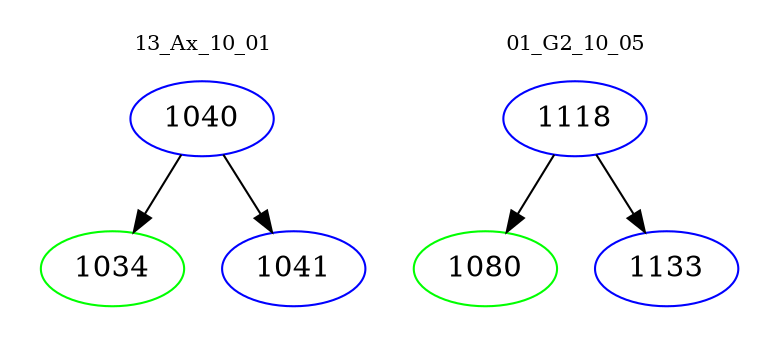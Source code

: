 digraph{
subgraph cluster_0 {
color = white
label = "13_Ax_10_01";
fontsize=10;
T0_1040 [label="1040", color="blue"]
T0_1040 -> T0_1034 [color="black"]
T0_1034 [label="1034", color="green"]
T0_1040 -> T0_1041 [color="black"]
T0_1041 [label="1041", color="blue"]
}
subgraph cluster_1 {
color = white
label = "01_G2_10_05";
fontsize=10;
T1_1118 [label="1118", color="blue"]
T1_1118 -> T1_1080 [color="black"]
T1_1080 [label="1080", color="green"]
T1_1118 -> T1_1133 [color="black"]
T1_1133 [label="1133", color="blue"]
}
}
